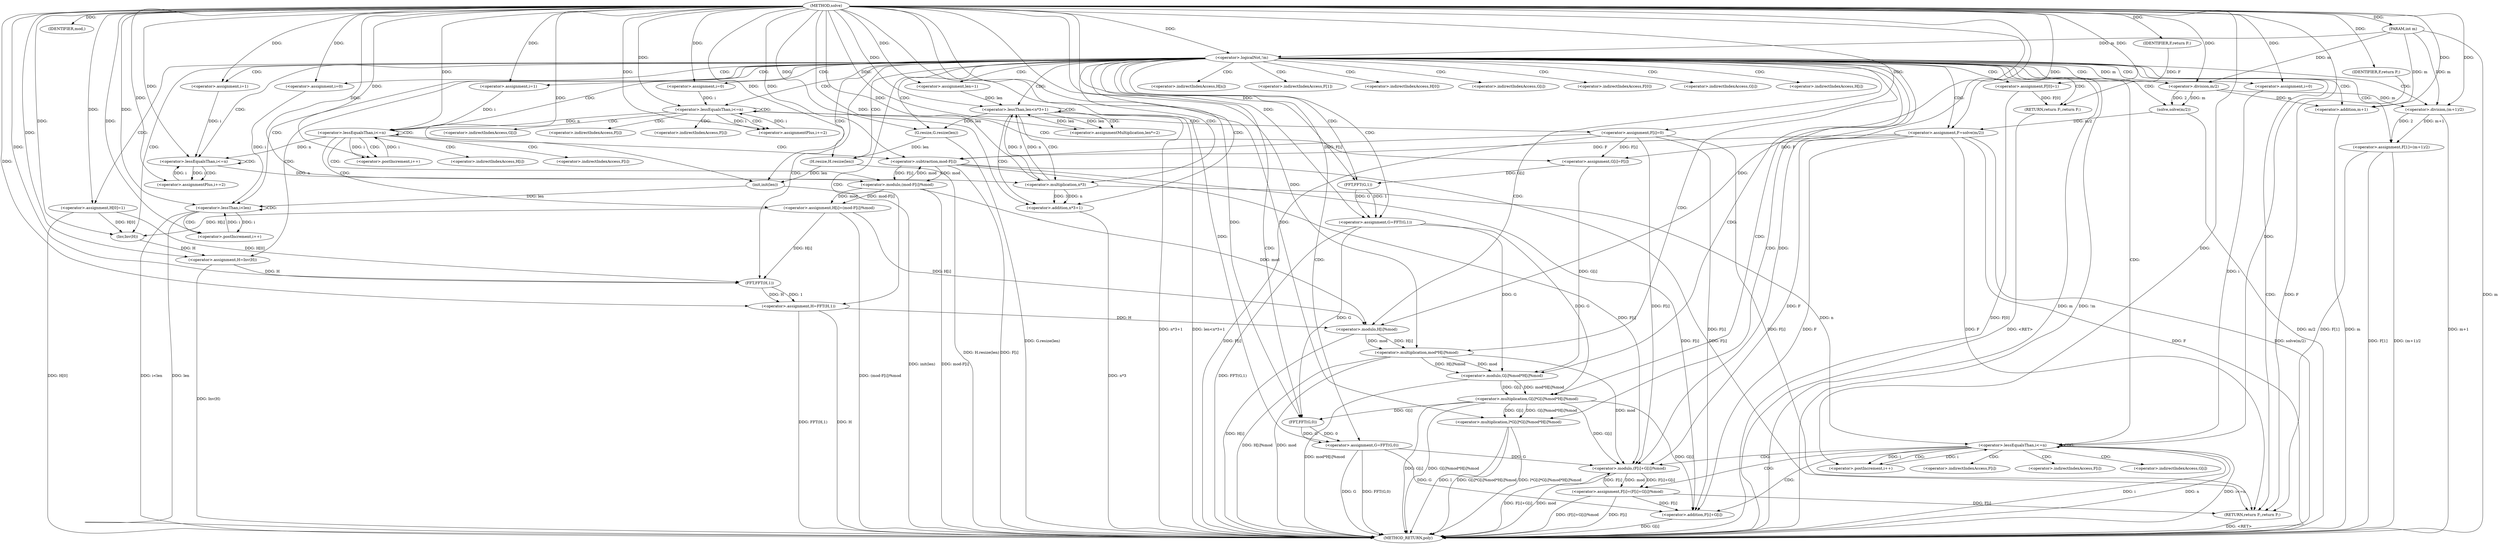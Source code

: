 digraph "solve" {  
"1000573" [label = "(METHOD,solve)" ]
"1000764" [label = "(METHOD_RETURN,poly)" ]
"1000574" [label = "(PARAM,int m)" ]
"1000589" [label = "(<operator>.assignment,F=solve(m/2))" ]
"1000620" [label = "(<operator>.assignment,F[1]=(m+1)/2)" ]
"1000630" [label = "(<operator>.assignment,H[0]=1)" ]
"1000656" [label = "(<operator>.assignment,H=Inv(H))" ]
"1000675" [label = "(IDENTIFIER,mod,)" ]
"1000677" [label = "(<operator>.assignment,len=1)" ]
"1000691" [label = "(G.resize,G.resize(len))" ]
"1000693" [label = "(H.resize,H.resize(len))" ]
"1000695" [label = "(init,init(len))" ]
"1000697" [label = "(<operator>.assignment,G=FFT(G,1))" ]
"1000702" [label = "(<operator>.assignment,H=FFT(H,1))" ]
"1000717" [label = "(<operator>.multiplication,l*G[i]*G[i]%mod*H[i]%mod)" ]
"1000734" [label = "(<operator>.assignment,G=FFT(G,0))" ]
"1000762" [label = "(RETURN,return F;,return F;)" ]
"1000577" [label = "(<operator>.logicalNot,!m)" ]
"1000598" [label = "(<operator>.assignment,i=0)" ]
"1000601" [label = "(<operator>.lessEqualsThan,i<=n)" ]
"1000604" [label = "(<operator>.assignmentPlus,i+=2)" ]
"1000637" [label = "(<operator>.assignment,i=1)" ]
"1000640" [label = "(<operator>.lessEqualsThan,i<=n)" ]
"1000643" [label = "(<operator>.postIncrement,i++)" ]
"1000645" [label = "(<operator>.assignment,H[i]=(mod-F[i])%mod)" ]
"1000666" [label = "(<operator>.assignment,i=1)" ]
"1000669" [label = "(<operator>.lessEqualsThan,i<=n)" ]
"1000672" [label = "(<operator>.assignmentPlus,i+=2)" ]
"1000681" [label = "(<operator>.lessThan,len<n*3+1)" ]
"1000688" [label = "(<operator>.assignmentMultiplication,len*=2)" ]
"1000709" [label = "(<operator>.assignment,i=0)" ]
"1000712" [label = "(<operator>.lessThan,i<len)" ]
"1000715" [label = "(<operator>.postIncrement,i++)" ]
"1000741" [label = "(<operator>.assignment,i=0)" ]
"1000744" [label = "(<operator>.lessEqualsThan,i<=n)" ]
"1000747" [label = "(<operator>.postIncrement,i++)" ]
"1000749" [label = "(<operator>.assignment,F[i]=(F[i]+G[i])%mod)" ]
"1000763" [label = "(IDENTIFIER,F,return F;)" ]
"1000581" [label = "(<operator>.assignment,F[0]=1)" ]
"1000586" [label = "(RETURN,return F;,return F;)" ]
"1000591" [label = "(solve,solve(m/2))" ]
"1000608" [label = "(<operator>.assignment,G[i]=F[i])" ]
"1000615" [label = "(<operator>.assignment,F[i]=0)" ]
"1000624" [label = "(<operator>.division,(m+1)/2)" ]
"1000658" [label = "(Inv,Inv(H))" ]
"1000699" [label = "(FFT,FFT(G,1))" ]
"1000704" [label = "(FFT,FFT(H,1))" ]
"1000719" [label = "(<operator>.multiplication,G[i]*G[i]%mod*H[i]%mod)" ]
"1000736" [label = "(FFT,FFT(G,0))" ]
"1000587" [label = "(IDENTIFIER,F,return F;)" ]
"1000592" [label = "(<operator>.division,m/2)" ]
"1000625" [label = "(<operator>.addition,m+1)" ]
"1000649" [label = "(<operator>.modulo,(mod-F[i])%mod)" ]
"1000683" [label = "(<operator>.addition,n*3+1)" ]
"1000723" [label = "(<operator>.modulo,G[i]%mod*H[i]%mod)" ]
"1000753" [label = "(<operator>.modulo,(F[i]+G[i])%mod)" ]
"1000650" [label = "(<operator>.subtraction,mod-F[i])" ]
"1000684" [label = "(<operator>.multiplication,n*3)" ]
"1000727" [label = "(<operator>.multiplication,mod*H[i]%mod)" ]
"1000754" [label = "(<operator>.addition,F[i]+G[i])" ]
"1000729" [label = "(<operator>.modulo,H[i]%mod)" ]
"1000661" [label = "(<operator>.indirectIndexAccess,H[n])" ]
"1000621" [label = "(<operator>.indirectIndexAccess,F[1])" ]
"1000631" [label = "(<operator>.indirectIndexAccess,H[0])" ]
"1000646" [label = "(<operator>.indirectIndexAccess,H[i])" ]
"1000720" [label = "(<operator>.indirectIndexAccess,G[i])" ]
"1000750" [label = "(<operator>.indirectIndexAccess,F[i])" ]
"1000582" [label = "(<operator>.indirectIndexAccess,F[0])" ]
"1000609" [label = "(<operator>.indirectIndexAccess,G[i])" ]
"1000612" [label = "(<operator>.indirectIndexAccess,F[i])" ]
"1000616" [label = "(<operator>.indirectIndexAccess,F[i])" ]
"1000724" [label = "(<operator>.indirectIndexAccess,G[i])" ]
"1000652" [label = "(<operator>.indirectIndexAccess,F[i])" ]
"1000755" [label = "(<operator>.indirectIndexAccess,F[i])" ]
"1000758" [label = "(<operator>.indirectIndexAccess,G[i])" ]
"1000730" [label = "(<operator>.indirectIndexAccess,H[i])" ]
  "1000586" -> "1000764"  [ label = "DDG: <RET>"] 
  "1000574" -> "1000764"  [ label = "DDG: m"] 
  "1000577" -> "1000764"  [ label = "DDG: m"] 
  "1000577" -> "1000764"  [ label = "DDG: !m"] 
  "1000589" -> "1000764"  [ label = "DDG: F"] 
  "1000591" -> "1000764"  [ label = "DDG: m/2"] 
  "1000589" -> "1000764"  [ label = "DDG: solve(m/2)"] 
  "1000620" -> "1000764"  [ label = "DDG: F[1]"] 
  "1000625" -> "1000764"  [ label = "DDG: m"] 
  "1000624" -> "1000764"  [ label = "DDG: m+1"] 
  "1000620" -> "1000764"  [ label = "DDG: (m+1)/2"] 
  "1000630" -> "1000764"  [ label = "DDG: H[0]"] 
  "1000656" -> "1000764"  [ label = "DDG: Inv(H)"] 
  "1000683" -> "1000764"  [ label = "DDG: n*3"] 
  "1000681" -> "1000764"  [ label = "DDG: n*3+1"] 
  "1000681" -> "1000764"  [ label = "DDG: len<n*3+1"] 
  "1000691" -> "1000764"  [ label = "DDG: G.resize(len)"] 
  "1000693" -> "1000764"  [ label = "DDG: H.resize(len)"] 
  "1000695" -> "1000764"  [ label = "DDG: init(len)"] 
  "1000697" -> "1000764"  [ label = "DDG: FFT(G,1)"] 
  "1000702" -> "1000764"  [ label = "DDG: H"] 
  "1000702" -> "1000764"  [ label = "DDG: FFT(H,1)"] 
  "1000712" -> "1000764"  [ label = "DDG: len"] 
  "1000712" -> "1000764"  [ label = "DDG: i<len"] 
  "1000719" -> "1000764"  [ label = "DDG: G[i]"] 
  "1000727" -> "1000764"  [ label = "DDG: mod"] 
  "1000729" -> "1000764"  [ label = "DDG: H[i]"] 
  "1000727" -> "1000764"  [ label = "DDG: H[i]%mod"] 
  "1000723" -> "1000764"  [ label = "DDG: mod*H[i]%mod"] 
  "1000719" -> "1000764"  [ label = "DDG: G[i]%mod*H[i]%mod"] 
  "1000717" -> "1000764"  [ label = "DDG: G[i]*G[i]%mod*H[i]%mod"] 
  "1000717" -> "1000764"  [ label = "DDG: l*G[i]*G[i]%mod*H[i]%mod"] 
  "1000734" -> "1000764"  [ label = "DDG: G"] 
  "1000734" -> "1000764"  [ label = "DDG: FFT(G,0)"] 
  "1000744" -> "1000764"  [ label = "DDG: i"] 
  "1000744" -> "1000764"  [ label = "DDG: n"] 
  "1000744" -> "1000764"  [ label = "DDG: i<=n"] 
  "1000749" -> "1000764"  [ label = "DDG: F[i]"] 
  "1000754" -> "1000764"  [ label = "DDG: G[i]"] 
  "1000753" -> "1000764"  [ label = "DDG: F[i]+G[i]"] 
  "1000753" -> "1000764"  [ label = "DDG: mod"] 
  "1000749" -> "1000764"  [ label = "DDG: (F[i]+G[i])%mod"] 
  "1000650" -> "1000764"  [ label = "DDG: F[i]"] 
  "1000649" -> "1000764"  [ label = "DDG: mod-F[i]"] 
  "1000645" -> "1000764"  [ label = "DDG: (mod-F[i])%mod"] 
  "1000615" -> "1000764"  [ label = "DDG: F[i]"] 
  "1000581" -> "1000764"  [ label = "DDG: F[0]"] 
  "1000762" -> "1000764"  [ label = "DDG: <RET>"] 
  "1000717" -> "1000764"  [ label = "DDG: l"] 
  "1000573" -> "1000574"  [ label = "DDG: "] 
  "1000591" -> "1000589"  [ label = "DDG: m/2"] 
  "1000624" -> "1000620"  [ label = "DDG: 2"] 
  "1000624" -> "1000620"  [ label = "DDG: m+1"] 
  "1000573" -> "1000630"  [ label = "DDG: "] 
  "1000658" -> "1000656"  [ label = "DDG: H"] 
  "1000573" -> "1000675"  [ label = "DDG: "] 
  "1000573" -> "1000677"  [ label = "DDG: "] 
  "1000699" -> "1000697"  [ label = "DDG: 1"] 
  "1000699" -> "1000697"  [ label = "DDG: G"] 
  "1000704" -> "1000702"  [ label = "DDG: H"] 
  "1000704" -> "1000702"  [ label = "DDG: 1"] 
  "1000736" -> "1000734"  [ label = "DDG: G"] 
  "1000736" -> "1000734"  [ label = "DDG: 0"] 
  "1000763" -> "1000762"  [ label = "DDG: F"] 
  "1000589" -> "1000762"  [ label = "DDG: F"] 
  "1000620" -> "1000762"  [ label = "DDG: F[1]"] 
  "1000749" -> "1000762"  [ label = "DDG: F[i]"] 
  "1000650" -> "1000762"  [ label = "DDG: F[i]"] 
  "1000615" -> "1000762"  [ label = "DDG: F[i]"] 
  "1000573" -> "1000589"  [ label = "DDG: "] 
  "1000573" -> "1000598"  [ label = "DDG: "] 
  "1000573" -> "1000604"  [ label = "DDG: "] 
  "1000573" -> "1000637"  [ label = "DDG: "] 
  "1000649" -> "1000645"  [ label = "DDG: mod-F[i]"] 
  "1000649" -> "1000645"  [ label = "DDG: mod"] 
  "1000573" -> "1000656"  [ label = "DDG: "] 
  "1000573" -> "1000666"  [ label = "DDG: "] 
  "1000573" -> "1000672"  [ label = "DDG: "] 
  "1000573" -> "1000688"  [ label = "DDG: "] 
  "1000681" -> "1000691"  [ label = "DDG: len"] 
  "1000573" -> "1000691"  [ label = "DDG: "] 
  "1000691" -> "1000693"  [ label = "DDG: len"] 
  "1000573" -> "1000693"  [ label = "DDG: "] 
  "1000693" -> "1000695"  [ label = "DDG: len"] 
  "1000573" -> "1000695"  [ label = "DDG: "] 
  "1000573" -> "1000697"  [ label = "DDG: "] 
  "1000573" -> "1000702"  [ label = "DDG: "] 
  "1000573" -> "1000709"  [ label = "DDG: "] 
  "1000573" -> "1000717"  [ label = "DDG: "] 
  "1000719" -> "1000717"  [ label = "DDG: G[i]%mod*H[i]%mod"] 
  "1000719" -> "1000717"  [ label = "DDG: G[i]"] 
  "1000573" -> "1000734"  [ label = "DDG: "] 
  "1000573" -> "1000741"  [ label = "DDG: "] 
  "1000753" -> "1000749"  [ label = "DDG: mod"] 
  "1000753" -> "1000749"  [ label = "DDG: F[i]+G[i]"] 
  "1000573" -> "1000763"  [ label = "DDG: "] 
  "1000574" -> "1000577"  [ label = "DDG: m"] 
  "1000573" -> "1000577"  [ label = "DDG: "] 
  "1000573" -> "1000581"  [ label = "DDG: "] 
  "1000587" -> "1000586"  [ label = "DDG: F"] 
  "1000581" -> "1000586"  [ label = "DDG: F[0]"] 
  "1000592" -> "1000591"  [ label = "DDG: m"] 
  "1000592" -> "1000591"  [ label = "DDG: 2"] 
  "1000598" -> "1000601"  [ label = "DDG: i"] 
  "1000604" -> "1000601"  [ label = "DDG: i"] 
  "1000573" -> "1000601"  [ label = "DDG: "] 
  "1000601" -> "1000604"  [ label = "DDG: i"] 
  "1000589" -> "1000608"  [ label = "DDG: F"] 
  "1000615" -> "1000608"  [ label = "DDG: F[i]"] 
  "1000573" -> "1000615"  [ label = "DDG: "] 
  "1000592" -> "1000624"  [ label = "DDG: m"] 
  "1000574" -> "1000624"  [ label = "DDG: m"] 
  "1000573" -> "1000624"  [ label = "DDG: "] 
  "1000637" -> "1000640"  [ label = "DDG: i"] 
  "1000643" -> "1000640"  [ label = "DDG: i"] 
  "1000573" -> "1000640"  [ label = "DDG: "] 
  "1000601" -> "1000640"  [ label = "DDG: n"] 
  "1000640" -> "1000643"  [ label = "DDG: i"] 
  "1000573" -> "1000643"  [ label = "DDG: "] 
  "1000630" -> "1000658"  [ label = "DDG: H[0]"] 
  "1000645" -> "1000658"  [ label = "DDG: H[i]"] 
  "1000573" -> "1000658"  [ label = "DDG: "] 
  "1000666" -> "1000669"  [ label = "DDG: i"] 
  "1000672" -> "1000669"  [ label = "DDG: i"] 
  "1000573" -> "1000669"  [ label = "DDG: "] 
  "1000640" -> "1000669"  [ label = "DDG: n"] 
  "1000669" -> "1000672"  [ label = "DDG: i"] 
  "1000677" -> "1000681"  [ label = "DDG: len"] 
  "1000688" -> "1000681"  [ label = "DDG: len"] 
  "1000573" -> "1000681"  [ label = "DDG: "] 
  "1000684" -> "1000681"  [ label = "DDG: 3"] 
  "1000684" -> "1000681"  [ label = "DDG: n"] 
  "1000681" -> "1000688"  [ label = "DDG: len"] 
  "1000608" -> "1000699"  [ label = "DDG: G[i]"] 
  "1000573" -> "1000699"  [ label = "DDG: "] 
  "1000630" -> "1000704"  [ label = "DDG: H[0]"] 
  "1000656" -> "1000704"  [ label = "DDG: H"] 
  "1000645" -> "1000704"  [ label = "DDG: H[i]"] 
  "1000573" -> "1000704"  [ label = "DDG: "] 
  "1000709" -> "1000712"  [ label = "DDG: i"] 
  "1000715" -> "1000712"  [ label = "DDG: i"] 
  "1000573" -> "1000712"  [ label = "DDG: "] 
  "1000695" -> "1000712"  [ label = "DDG: len"] 
  "1000712" -> "1000715"  [ label = "DDG: i"] 
  "1000573" -> "1000715"  [ label = "DDG: "] 
  "1000697" -> "1000719"  [ label = "DDG: G"] 
  "1000723" -> "1000719"  [ label = "DDG: G[i]"] 
  "1000723" -> "1000719"  [ label = "DDG: mod*H[i]%mod"] 
  "1000697" -> "1000736"  [ label = "DDG: G"] 
  "1000719" -> "1000736"  [ label = "DDG: G[i]"] 
  "1000573" -> "1000736"  [ label = "DDG: "] 
  "1000741" -> "1000744"  [ label = "DDG: i"] 
  "1000747" -> "1000744"  [ label = "DDG: i"] 
  "1000573" -> "1000744"  [ label = "DDG: "] 
  "1000684" -> "1000744"  [ label = "DDG: n"] 
  "1000744" -> "1000747"  [ label = "DDG: i"] 
  "1000573" -> "1000747"  [ label = "DDG: "] 
  "1000573" -> "1000587"  [ label = "DDG: "] 
  "1000577" -> "1000592"  [ label = "DDG: m"] 
  "1000574" -> "1000592"  [ label = "DDG: m"] 
  "1000573" -> "1000592"  [ label = "DDG: "] 
  "1000592" -> "1000625"  [ label = "DDG: m"] 
  "1000574" -> "1000625"  [ label = "DDG: m"] 
  "1000573" -> "1000625"  [ label = "DDG: "] 
  "1000650" -> "1000649"  [ label = "DDG: F[i]"] 
  "1000650" -> "1000649"  [ label = "DDG: mod"] 
  "1000573" -> "1000649"  [ label = "DDG: "] 
  "1000684" -> "1000683"  [ label = "DDG: 3"] 
  "1000684" -> "1000683"  [ label = "DDG: n"] 
  "1000573" -> "1000683"  [ label = "DDG: "] 
  "1000697" -> "1000723"  [ label = "DDG: G"] 
  "1000608" -> "1000723"  [ label = "DDG: G[i]"] 
  "1000727" -> "1000723"  [ label = "DDG: H[i]%mod"] 
  "1000727" -> "1000723"  [ label = "DDG: mod"] 
  "1000719" -> "1000753"  [ label = "DDG: G[i]"] 
  "1000734" -> "1000753"  [ label = "DDG: G"] 
  "1000589" -> "1000753"  [ label = "DDG: F"] 
  "1000749" -> "1000753"  [ label = "DDG: F[i]"] 
  "1000650" -> "1000753"  [ label = "DDG: F[i]"] 
  "1000615" -> "1000753"  [ label = "DDG: F[i]"] 
  "1000727" -> "1000753"  [ label = "DDG: mod"] 
  "1000573" -> "1000753"  [ label = "DDG: "] 
  "1000649" -> "1000650"  [ label = "DDG: mod"] 
  "1000573" -> "1000650"  [ label = "DDG: "] 
  "1000589" -> "1000650"  [ label = "DDG: F"] 
  "1000615" -> "1000650"  [ label = "DDG: F[i]"] 
  "1000669" -> "1000684"  [ label = "DDG: n"] 
  "1000573" -> "1000684"  [ label = "DDG: "] 
  "1000729" -> "1000727"  [ label = "DDG: mod"] 
  "1000573" -> "1000727"  [ label = "DDG: "] 
  "1000729" -> "1000727"  [ label = "DDG: H[i]"] 
  "1000589" -> "1000754"  [ label = "DDG: F"] 
  "1000749" -> "1000754"  [ label = "DDG: F[i]"] 
  "1000650" -> "1000754"  [ label = "DDG: F[i]"] 
  "1000615" -> "1000754"  [ label = "DDG: F[i]"] 
  "1000719" -> "1000754"  [ label = "DDG: G[i]"] 
  "1000734" -> "1000754"  [ label = "DDG: G"] 
  "1000702" -> "1000729"  [ label = "DDG: H"] 
  "1000645" -> "1000729"  [ label = "DDG: H[i]"] 
  "1000649" -> "1000729"  [ label = "DDG: mod"] 
  "1000573" -> "1000729"  [ label = "DDG: "] 
  "1000577" -> "1000661"  [ label = "CDG: "] 
  "1000577" -> "1000691"  [ label = "CDG: "] 
  "1000577" -> "1000631"  [ label = "CDG: "] 
  "1000577" -> "1000712"  [ label = "CDG: "] 
  "1000577" -> "1000637"  [ label = "CDG: "] 
  "1000577" -> "1000598"  [ label = "CDG: "] 
  "1000577" -> "1000582"  [ label = "CDG: "] 
  "1000577" -> "1000586"  [ label = "CDG: "] 
  "1000577" -> "1000592"  [ label = "CDG: "] 
  "1000577" -> "1000736"  [ label = "CDG: "] 
  "1000577" -> "1000621"  [ label = "CDG: "] 
  "1000577" -> "1000699"  [ label = "CDG: "] 
  "1000577" -> "1000762"  [ label = "CDG: "] 
  "1000577" -> "1000702"  [ label = "CDG: "] 
  "1000577" -> "1000683"  [ label = "CDG: "] 
  "1000577" -> "1000589"  [ label = "CDG: "] 
  "1000577" -> "1000630"  [ label = "CDG: "] 
  "1000577" -> "1000724"  [ label = "CDG: "] 
  "1000577" -> "1000681"  [ label = "CDG: "] 
  "1000577" -> "1000666"  [ label = "CDG: "] 
  "1000577" -> "1000624"  [ label = "CDG: "] 
  "1000577" -> "1000717"  [ label = "CDG: "] 
  "1000577" -> "1000727"  [ label = "CDG: "] 
  "1000577" -> "1000697"  [ label = "CDG: "] 
  "1000577" -> "1000744"  [ label = "CDG: "] 
  "1000577" -> "1000658"  [ label = "CDG: "] 
  "1000577" -> "1000734"  [ label = "CDG: "] 
  "1000577" -> "1000709"  [ label = "CDG: "] 
  "1000577" -> "1000684"  [ label = "CDG: "] 
  "1000577" -> "1000720"  [ label = "CDG: "] 
  "1000577" -> "1000741"  [ label = "CDG: "] 
  "1000577" -> "1000625"  [ label = "CDG: "] 
  "1000577" -> "1000640"  [ label = "CDG: "] 
  "1000577" -> "1000656"  [ label = "CDG: "] 
  "1000577" -> "1000704"  [ label = "CDG: "] 
  "1000577" -> "1000693"  [ label = "CDG: "] 
  "1000577" -> "1000729"  [ label = "CDG: "] 
  "1000577" -> "1000620"  [ label = "CDG: "] 
  "1000577" -> "1000695"  [ label = "CDG: "] 
  "1000577" -> "1000581"  [ label = "CDG: "] 
  "1000577" -> "1000723"  [ label = "CDG: "] 
  "1000577" -> "1000601"  [ label = "CDG: "] 
  "1000577" -> "1000677"  [ label = "CDG: "] 
  "1000577" -> "1000719"  [ label = "CDG: "] 
  "1000577" -> "1000669"  [ label = "CDG: "] 
  "1000577" -> "1000730"  [ label = "CDG: "] 
  "1000577" -> "1000591"  [ label = "CDG: "] 
  "1000601" -> "1000608"  [ label = "CDG: "] 
  "1000601" -> "1000612"  [ label = "CDG: "] 
  "1000601" -> "1000616"  [ label = "CDG: "] 
  "1000601" -> "1000615"  [ label = "CDG: "] 
  "1000601" -> "1000609"  [ label = "CDG: "] 
  "1000601" -> "1000601"  [ label = "CDG: "] 
  "1000601" -> "1000604"  [ label = "CDG: "] 
  "1000640" -> "1000645"  [ label = "CDG: "] 
  "1000640" -> "1000646"  [ label = "CDG: "] 
  "1000640" -> "1000652"  [ label = "CDG: "] 
  "1000640" -> "1000649"  [ label = "CDG: "] 
  "1000640" -> "1000650"  [ label = "CDG: "] 
  "1000640" -> "1000640"  [ label = "CDG: "] 
  "1000640" -> "1000643"  [ label = "CDG: "] 
  "1000669" -> "1000672"  [ label = "CDG: "] 
  "1000669" -> "1000669"  [ label = "CDG: "] 
  "1000681" -> "1000688"  [ label = "CDG: "] 
  "1000681" -> "1000683"  [ label = "CDG: "] 
  "1000681" -> "1000681"  [ label = "CDG: "] 
  "1000681" -> "1000684"  [ label = "CDG: "] 
  "1000712" -> "1000712"  [ label = "CDG: "] 
  "1000712" -> "1000715"  [ label = "CDG: "] 
  "1000744" -> "1000755"  [ label = "CDG: "] 
  "1000744" -> "1000754"  [ label = "CDG: "] 
  "1000744" -> "1000758"  [ label = "CDG: "] 
  "1000744" -> "1000749"  [ label = "CDG: "] 
  "1000744" -> "1000747"  [ label = "CDG: "] 
  "1000744" -> "1000744"  [ label = "CDG: "] 
  "1000744" -> "1000750"  [ label = "CDG: "] 
  "1000744" -> "1000753"  [ label = "CDG: "] 
}

